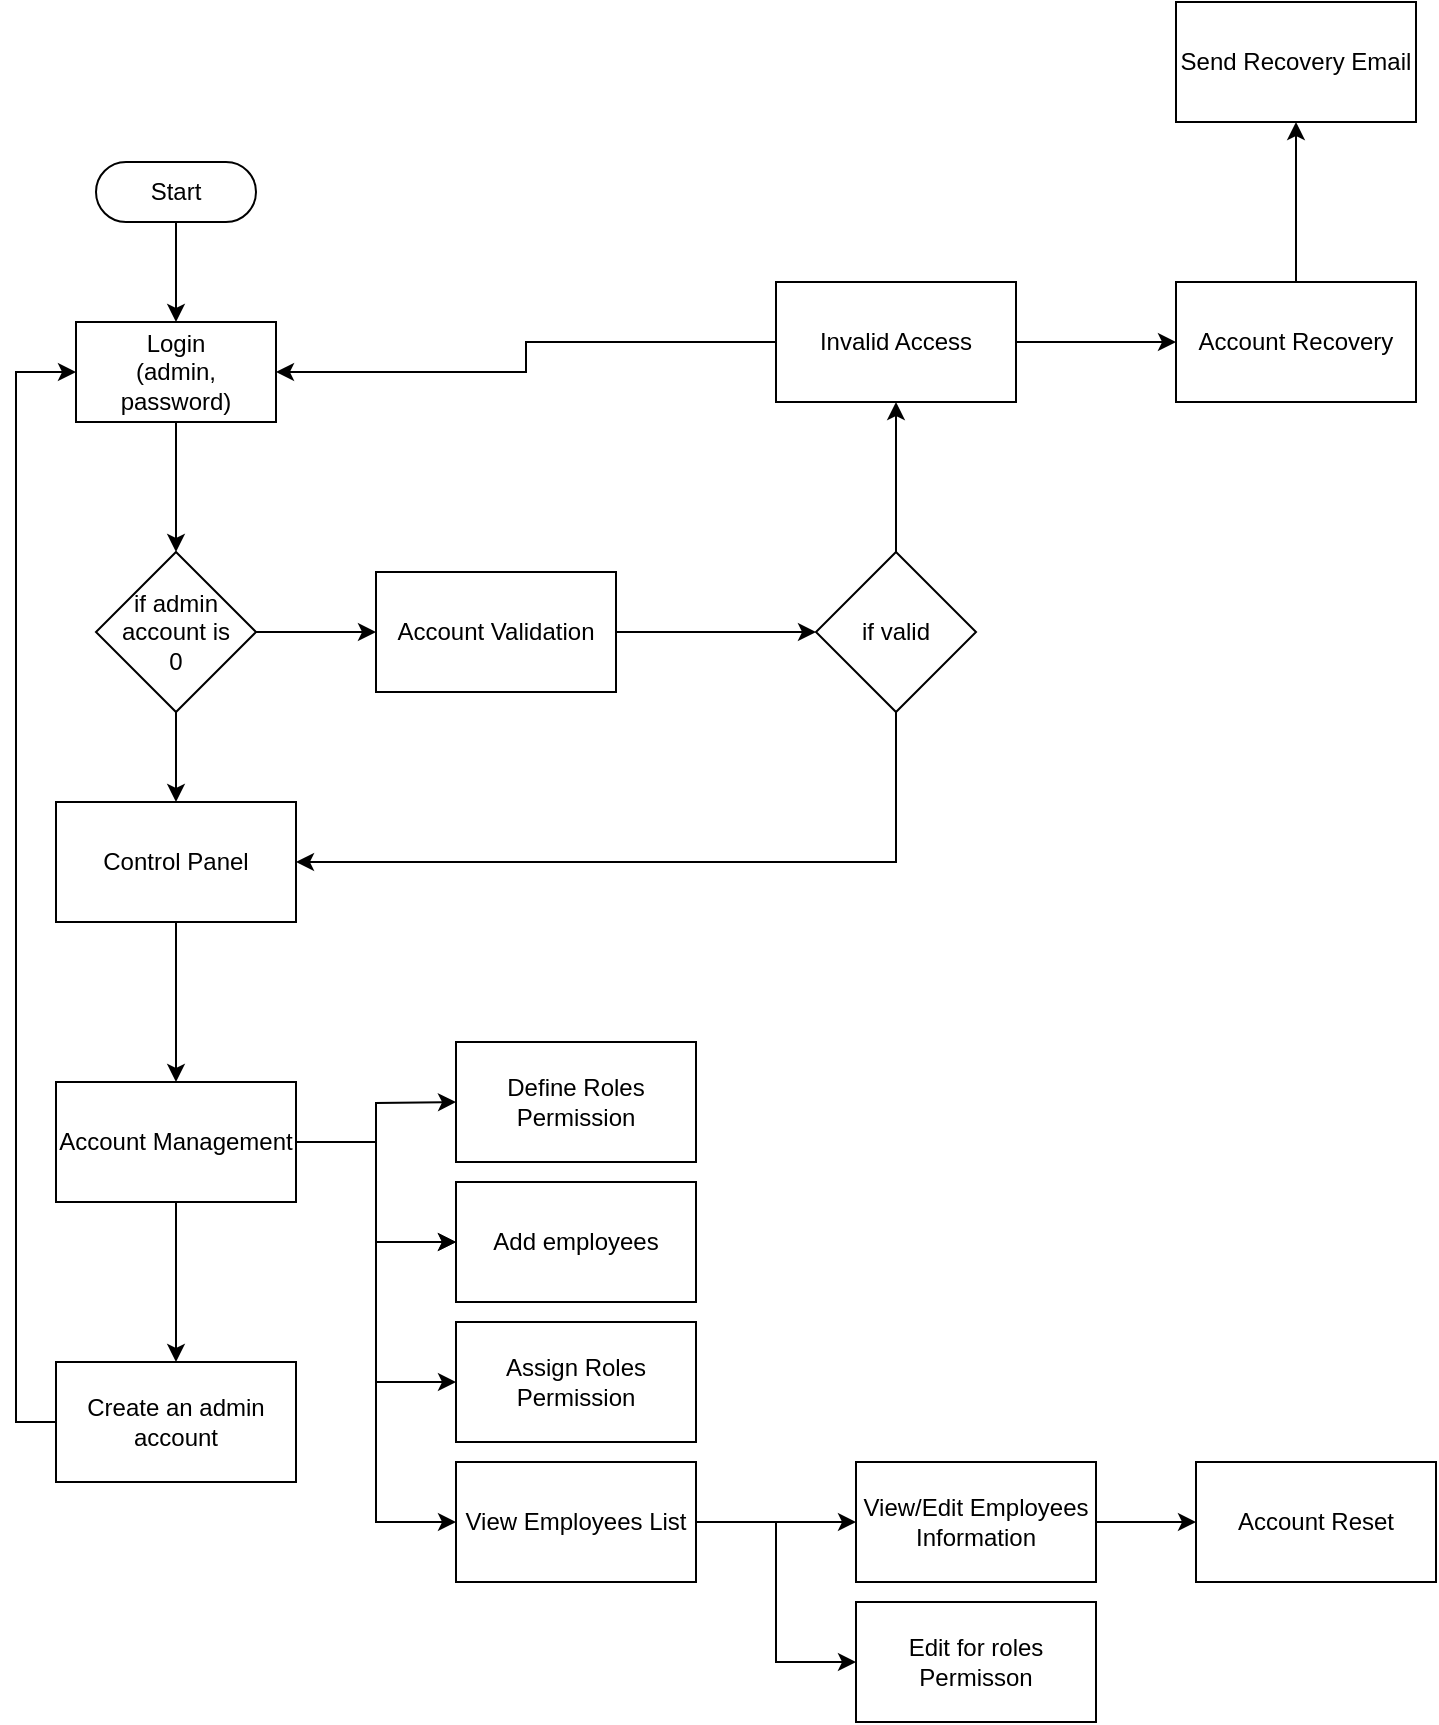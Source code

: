 <mxfile version="22.1.11" type="github" pages="2">
  <diagram name="Page-1" id="kFDiyS2dkuX98ctyRSMz">
    <mxGraphModel dx="1310" dy="908" grid="1" gridSize="10" guides="1" tooltips="1" connect="1" arrows="1" fold="1" page="1" pageScale="1" pageWidth="850" pageHeight="1100" math="0" shadow="0">
      <root>
        <mxCell id="0" />
        <mxCell id="1" parent="0" />
        <mxCell id="JGJxSm-zlvhUlnQJQaUC-3" value="" style="edgeStyle=orthogonalEdgeStyle;rounded=0;orthogonalLoop=1;jettySize=auto;html=1;" edge="1" parent="1" source="JGJxSm-zlvhUlnQJQaUC-1" target="JGJxSm-zlvhUlnQJQaUC-2">
          <mxGeometry relative="1" as="geometry" />
        </mxCell>
        <mxCell id="JGJxSm-zlvhUlnQJQaUC-1" value="Start" style="html=1;dashed=0;whiteSpace=wrap;shape=mxgraph.dfd.start" vertex="1" parent="1">
          <mxGeometry x="110" y="280" width="80" height="30" as="geometry" />
        </mxCell>
        <mxCell id="JGJxSm-zlvhUlnQJQaUC-5" value="" style="edgeStyle=orthogonalEdgeStyle;rounded=0;orthogonalLoop=1;jettySize=auto;html=1;" edge="1" parent="1" source="JGJxSm-zlvhUlnQJQaUC-2" target="JGJxSm-zlvhUlnQJQaUC-4">
          <mxGeometry relative="1" as="geometry" />
        </mxCell>
        <mxCell id="JGJxSm-zlvhUlnQJQaUC-2" value="Login&lt;br&gt;(admin, password)" style="html=1;dashed=0;whiteSpace=wrap;" vertex="1" parent="1">
          <mxGeometry x="100" y="360" width="100" height="50" as="geometry" />
        </mxCell>
        <mxCell id="JGJxSm-zlvhUlnQJQaUC-7" value="" style="edgeStyle=orthogonalEdgeStyle;rounded=0;orthogonalLoop=1;jettySize=auto;html=1;" edge="1" parent="1" source="JGJxSm-zlvhUlnQJQaUC-4" target="JGJxSm-zlvhUlnQJQaUC-6">
          <mxGeometry relative="1" as="geometry" />
        </mxCell>
        <mxCell id="JGJxSm-zlvhUlnQJQaUC-9" value="" style="edgeStyle=orthogonalEdgeStyle;rounded=0;orthogonalLoop=1;jettySize=auto;html=1;" edge="1" parent="1" source="JGJxSm-zlvhUlnQJQaUC-4" target="JGJxSm-zlvhUlnQJQaUC-8">
          <mxGeometry relative="1" as="geometry" />
        </mxCell>
        <mxCell id="JGJxSm-zlvhUlnQJQaUC-4" value="if admin account is&lt;br&gt;0" style="rhombus;whiteSpace=wrap;html=1;dashed=0;" vertex="1" parent="1">
          <mxGeometry x="110" y="475" width="80" height="80" as="geometry" />
        </mxCell>
        <mxCell id="JGJxSm-zlvhUlnQJQaUC-19" value="" style="edgeStyle=orthogonalEdgeStyle;rounded=0;orthogonalLoop=1;jettySize=auto;html=1;" edge="1" parent="1" source="JGJxSm-zlvhUlnQJQaUC-6" target="JGJxSm-zlvhUlnQJQaUC-18">
          <mxGeometry relative="1" as="geometry" />
        </mxCell>
        <mxCell id="JGJxSm-zlvhUlnQJQaUC-6" value="Control Panel" style="whiteSpace=wrap;html=1;dashed=0;" vertex="1" parent="1">
          <mxGeometry x="90" y="600" width="120" height="60" as="geometry" />
        </mxCell>
        <mxCell id="JGJxSm-zlvhUlnQJQaUC-13" value="" style="edgeStyle=orthogonalEdgeStyle;rounded=0;orthogonalLoop=1;jettySize=auto;html=1;" edge="1" parent="1" source="JGJxSm-zlvhUlnQJQaUC-8" target="JGJxSm-zlvhUlnQJQaUC-12">
          <mxGeometry relative="1" as="geometry" />
        </mxCell>
        <mxCell id="JGJxSm-zlvhUlnQJQaUC-8" value="Account Validation" style="whiteSpace=wrap;html=1;dashed=0;" vertex="1" parent="1">
          <mxGeometry x="250" y="485" width="120" height="60" as="geometry" />
        </mxCell>
        <mxCell id="JGJxSm-zlvhUlnQJQaUC-14" style="edgeStyle=orthogonalEdgeStyle;rounded=0;orthogonalLoop=1;jettySize=auto;html=1;entryX=1;entryY=0.5;entryDx=0;entryDy=0;exitX=0.5;exitY=1;exitDx=0;exitDy=0;" edge="1" parent="1" source="JGJxSm-zlvhUlnQJQaUC-12" target="JGJxSm-zlvhUlnQJQaUC-6">
          <mxGeometry relative="1" as="geometry" />
        </mxCell>
        <mxCell id="JGJxSm-zlvhUlnQJQaUC-16" value="" style="edgeStyle=orthogonalEdgeStyle;rounded=0;orthogonalLoop=1;jettySize=auto;html=1;" edge="1" parent="1" source="JGJxSm-zlvhUlnQJQaUC-12" target="JGJxSm-zlvhUlnQJQaUC-15">
          <mxGeometry relative="1" as="geometry" />
        </mxCell>
        <mxCell id="JGJxSm-zlvhUlnQJQaUC-12" value="if valid" style="rhombus;whiteSpace=wrap;html=1;dashed=0;" vertex="1" parent="1">
          <mxGeometry x="470" y="475" width="80" height="80" as="geometry" />
        </mxCell>
        <mxCell id="JGJxSm-zlvhUlnQJQaUC-17" style="edgeStyle=orthogonalEdgeStyle;rounded=0;orthogonalLoop=1;jettySize=auto;html=1;entryX=1;entryY=0.5;entryDx=0;entryDy=0;" edge="1" parent="1" source="JGJxSm-zlvhUlnQJQaUC-15" target="JGJxSm-zlvhUlnQJQaUC-2">
          <mxGeometry relative="1" as="geometry" />
        </mxCell>
        <mxCell id="JGJxSm-zlvhUlnQJQaUC-42" value="" style="edgeStyle=orthogonalEdgeStyle;rounded=0;orthogonalLoop=1;jettySize=auto;html=1;" edge="1" parent="1" source="JGJxSm-zlvhUlnQJQaUC-15" target="JGJxSm-zlvhUlnQJQaUC-41">
          <mxGeometry relative="1" as="geometry" />
        </mxCell>
        <mxCell id="JGJxSm-zlvhUlnQJQaUC-15" value="Invalid Access" style="whiteSpace=wrap;html=1;dashed=0;" vertex="1" parent="1">
          <mxGeometry x="450" y="340" width="120" height="60" as="geometry" />
        </mxCell>
        <mxCell id="JGJxSm-zlvhUlnQJQaUC-21" value="" style="edgeStyle=orthogonalEdgeStyle;rounded=0;orthogonalLoop=1;jettySize=auto;html=1;" edge="1" parent="1" source="JGJxSm-zlvhUlnQJQaUC-18" target="JGJxSm-zlvhUlnQJQaUC-20">
          <mxGeometry relative="1" as="geometry" />
        </mxCell>
        <mxCell id="JGJxSm-zlvhUlnQJQaUC-24" value="" style="edgeStyle=orthogonalEdgeStyle;rounded=0;orthogonalLoop=1;jettySize=auto;html=1;" edge="1" parent="1" source="JGJxSm-zlvhUlnQJQaUC-18" target="JGJxSm-zlvhUlnQJQaUC-23">
          <mxGeometry relative="1" as="geometry" />
        </mxCell>
        <mxCell id="JGJxSm-zlvhUlnQJQaUC-27" value="" style="edgeStyle=orthogonalEdgeStyle;rounded=0;orthogonalLoop=1;jettySize=auto;html=1;" edge="1" parent="1" source="JGJxSm-zlvhUlnQJQaUC-18" target="JGJxSm-zlvhUlnQJQaUC-23">
          <mxGeometry relative="1" as="geometry" />
        </mxCell>
        <mxCell id="JGJxSm-zlvhUlnQJQaUC-28" style="edgeStyle=orthogonalEdgeStyle;rounded=0;orthogonalLoop=1;jettySize=auto;html=1;" edge="1" parent="1" source="JGJxSm-zlvhUlnQJQaUC-18">
          <mxGeometry relative="1" as="geometry">
            <mxPoint x="290" y="750" as="targetPoint" />
          </mxGeometry>
        </mxCell>
        <mxCell id="JGJxSm-zlvhUlnQJQaUC-32" style="edgeStyle=orthogonalEdgeStyle;rounded=0;orthogonalLoop=1;jettySize=auto;html=1;entryX=0;entryY=0.5;entryDx=0;entryDy=0;" edge="1" parent="1" source="JGJxSm-zlvhUlnQJQaUC-18" target="JGJxSm-zlvhUlnQJQaUC-30">
          <mxGeometry relative="1" as="geometry" />
        </mxCell>
        <mxCell id="JGJxSm-zlvhUlnQJQaUC-34" style="edgeStyle=orthogonalEdgeStyle;rounded=0;orthogonalLoop=1;jettySize=auto;html=1;entryX=0;entryY=0.5;entryDx=0;entryDy=0;" edge="1" parent="1" source="JGJxSm-zlvhUlnQJQaUC-18" target="JGJxSm-zlvhUlnQJQaUC-33">
          <mxGeometry relative="1" as="geometry" />
        </mxCell>
        <mxCell id="JGJxSm-zlvhUlnQJQaUC-18" value="Account Management" style="whiteSpace=wrap;html=1;dashed=0;" vertex="1" parent="1">
          <mxGeometry x="90" y="740" width="120" height="60" as="geometry" />
        </mxCell>
        <mxCell id="JGJxSm-zlvhUlnQJQaUC-22" style="edgeStyle=orthogonalEdgeStyle;rounded=0;orthogonalLoop=1;jettySize=auto;html=1;entryX=0;entryY=0.5;entryDx=0;entryDy=0;exitX=0;exitY=0.5;exitDx=0;exitDy=0;" edge="1" parent="1" source="JGJxSm-zlvhUlnQJQaUC-20" target="JGJxSm-zlvhUlnQJQaUC-2">
          <mxGeometry relative="1" as="geometry" />
        </mxCell>
        <mxCell id="JGJxSm-zlvhUlnQJQaUC-20" value="Create an admin account" style="whiteSpace=wrap;html=1;dashed=0;" vertex="1" parent="1">
          <mxGeometry x="90" y="880" width="120" height="60" as="geometry" />
        </mxCell>
        <mxCell id="JGJxSm-zlvhUlnQJQaUC-23" value="Add employees" style="whiteSpace=wrap;html=1;dashed=0;" vertex="1" parent="1">
          <mxGeometry x="290" y="790" width="120" height="60" as="geometry" />
        </mxCell>
        <mxCell id="JGJxSm-zlvhUlnQJQaUC-29" value="Define Roles Permission" style="whiteSpace=wrap;html=1;dashed=0;" vertex="1" parent="1">
          <mxGeometry x="290" y="720" width="120" height="60" as="geometry" />
        </mxCell>
        <mxCell id="JGJxSm-zlvhUlnQJQaUC-30" value="Assign Roles Permission" style="whiteSpace=wrap;html=1;dashed=0;" vertex="1" parent="1">
          <mxGeometry x="290" y="860" width="120" height="60" as="geometry" />
        </mxCell>
        <mxCell id="JGJxSm-zlvhUlnQJQaUC-36" value="" style="edgeStyle=orthogonalEdgeStyle;rounded=0;orthogonalLoop=1;jettySize=auto;html=1;" edge="1" parent="1" source="JGJxSm-zlvhUlnQJQaUC-33" target="JGJxSm-zlvhUlnQJQaUC-35">
          <mxGeometry relative="1" as="geometry" />
        </mxCell>
        <mxCell id="JGJxSm-zlvhUlnQJQaUC-38" style="edgeStyle=orthogonalEdgeStyle;rounded=0;orthogonalLoop=1;jettySize=auto;html=1;entryX=0;entryY=0.5;entryDx=0;entryDy=0;" edge="1" parent="1" source="JGJxSm-zlvhUlnQJQaUC-33" target="JGJxSm-zlvhUlnQJQaUC-37">
          <mxGeometry relative="1" as="geometry" />
        </mxCell>
        <mxCell id="JGJxSm-zlvhUlnQJQaUC-33" value="View Employees List" style="whiteSpace=wrap;html=1;dashed=0;" vertex="1" parent="1">
          <mxGeometry x="290" y="930" width="120" height="60" as="geometry" />
        </mxCell>
        <mxCell id="JGJxSm-zlvhUlnQJQaUC-40" value="" style="edgeStyle=orthogonalEdgeStyle;rounded=0;orthogonalLoop=1;jettySize=auto;html=1;" edge="1" parent="1" source="JGJxSm-zlvhUlnQJQaUC-35" target="JGJxSm-zlvhUlnQJQaUC-39">
          <mxGeometry relative="1" as="geometry" />
        </mxCell>
        <mxCell id="JGJxSm-zlvhUlnQJQaUC-35" value="View/Edit Employees Information" style="whiteSpace=wrap;html=1;dashed=0;" vertex="1" parent="1">
          <mxGeometry x="490" y="930" width="120" height="60" as="geometry" />
        </mxCell>
        <mxCell id="JGJxSm-zlvhUlnQJQaUC-37" value="Edit for roles Permisson" style="whiteSpace=wrap;html=1;dashed=0;" vertex="1" parent="1">
          <mxGeometry x="490" y="1000" width="120" height="60" as="geometry" />
        </mxCell>
        <mxCell id="JGJxSm-zlvhUlnQJQaUC-39" value="Account Reset" style="whiteSpace=wrap;html=1;dashed=0;" vertex="1" parent="1">
          <mxGeometry x="660" y="930" width="120" height="60" as="geometry" />
        </mxCell>
        <mxCell id="JGJxSm-zlvhUlnQJQaUC-44" value="" style="edgeStyle=orthogonalEdgeStyle;rounded=0;orthogonalLoop=1;jettySize=auto;html=1;" edge="1" parent="1" source="JGJxSm-zlvhUlnQJQaUC-41" target="JGJxSm-zlvhUlnQJQaUC-43">
          <mxGeometry relative="1" as="geometry" />
        </mxCell>
        <mxCell id="JGJxSm-zlvhUlnQJQaUC-41" value="Account Recovery" style="whiteSpace=wrap;html=1;dashed=0;" vertex="1" parent="1">
          <mxGeometry x="650" y="340" width="120" height="60" as="geometry" />
        </mxCell>
        <mxCell id="JGJxSm-zlvhUlnQJQaUC-43" value="Send Recovery Email" style="whiteSpace=wrap;html=1;dashed=0;" vertex="1" parent="1">
          <mxGeometry x="650" y="200" width="120" height="60" as="geometry" />
        </mxCell>
      </root>
    </mxGraphModel>
  </diagram>
  <diagram id="5wxOtizQEG3x1_Q8t813" name="Page-2">
    <mxGraphModel dx="683" dy="477" grid="1" gridSize="10" guides="1" tooltips="1" connect="1" arrows="1" fold="1" page="1" pageScale="1" pageWidth="850" pageHeight="1100" math="0" shadow="0">
      <root>
        <mxCell id="0" />
        <mxCell id="1" parent="0" />
        <mxCell id="uhINmlfB8XAK70N3ce0a-32" style="edgeStyle=orthogonalEdgeStyle;rounded=0;orthogonalLoop=1;jettySize=auto;html=1;entryX=0.5;entryY=1;entryDx=0;entryDy=0;" edge="1" parent="1" source="uhINmlfB8XAK70N3ce0a-2" target="uhINmlfB8XAK70N3ce0a-4">
          <mxGeometry relative="1" as="geometry" />
        </mxCell>
        <mxCell id="uhINmlfB8XAK70N3ce0a-33" style="edgeStyle=orthogonalEdgeStyle;rounded=0;orthogonalLoop=1;jettySize=auto;html=1;" edge="1" parent="1" source="uhINmlfB8XAK70N3ce0a-2" target="uhINmlfB8XAK70N3ce0a-3">
          <mxGeometry relative="1" as="geometry" />
        </mxCell>
        <mxCell id="uhINmlfB8XAK70N3ce0a-2" value="TPS" style="shape=ellipse;html=1;dashed=0;whiteSpace=wrap;aspect=fixed;perimeter=ellipsePerimeter;" vertex="1" parent="1">
          <mxGeometry x="335" y="460" width="180" height="180" as="geometry" />
        </mxCell>
        <mxCell id="uhINmlfB8XAK70N3ce0a-35" value="" style="edgeStyle=orthogonalEdgeStyle;rounded=0;orthogonalLoop=1;jettySize=auto;html=1;" edge="1" parent="1" source="uhINmlfB8XAK70N3ce0a-3" target="uhINmlfB8XAK70N3ce0a-34">
          <mxGeometry relative="1" as="geometry" />
        </mxCell>
        <mxCell id="uhINmlfB8XAK70N3ce0a-38" style="edgeStyle=orthogonalEdgeStyle;rounded=0;orthogonalLoop=1;jettySize=auto;html=1;entryX=0;entryY=0.5;entryDx=0;entryDy=0;" edge="1" parent="1" source="uhINmlfB8XAK70N3ce0a-3" target="uhINmlfB8XAK70N3ce0a-36">
          <mxGeometry relative="1" as="geometry" />
        </mxCell>
        <mxCell id="uhINmlfB8XAK70N3ce0a-3" value="Stock Control &amp;amp; Management" style="shape=ellipse;html=1;dashed=0;whiteSpace=wrap;aspect=fixed;perimeter=ellipsePerimeter;" vertex="1" parent="1">
          <mxGeometry x="335" y="810" width="180" height="180" as="geometry" />
        </mxCell>
        <mxCell id="uhINmlfB8XAK70N3ce0a-28" value="" style="edgeStyle=orthogonalEdgeStyle;rounded=0;orthogonalLoop=1;jettySize=auto;html=1;" edge="1" parent="1" source="uhINmlfB8XAK70N3ce0a-4" target="uhINmlfB8XAK70N3ce0a-27">
          <mxGeometry relative="1" as="geometry" />
        </mxCell>
        <mxCell id="uhINmlfB8XAK70N3ce0a-31" style="edgeStyle=orthogonalEdgeStyle;rounded=0;orthogonalLoop=1;jettySize=auto;html=1;entryX=0;entryY=0.5;entryDx=0;entryDy=0;" edge="1" parent="1" source="uhINmlfB8XAK70N3ce0a-4" target="uhINmlfB8XAK70N3ce0a-30">
          <mxGeometry relative="1" as="geometry" />
        </mxCell>
        <mxCell id="uhINmlfB8XAK70N3ce0a-4" value="POS" style="shape=ellipse;html=1;dashed=0;whiteSpace=wrap;aspect=fixed;perimeter=ellipsePerimeter;" vertex="1" parent="1">
          <mxGeometry x="335" y="110" width="180" height="180" as="geometry" />
        </mxCell>
        <mxCell id="uhINmlfB8XAK70N3ce0a-9" value="" style="edgeStyle=orthogonalEdgeStyle;rounded=0;orthogonalLoop=1;jettySize=auto;html=1;" edge="1" parent="1" source="uhINmlfB8XAK70N3ce0a-7" target="uhINmlfB8XAK70N3ce0a-8">
          <mxGeometry relative="1" as="geometry" />
        </mxCell>
        <mxCell id="uhINmlfB8XAK70N3ce0a-7" value="Landing page&lt;br&gt;Login" style="html=1;dashed=0;whiteSpace=wrap;" vertex="1" parent="1">
          <mxGeometry x="20" y="180" width="100" height="50" as="geometry" />
        </mxCell>
        <mxCell id="uhINmlfB8XAK70N3ce0a-11" value="" style="edgeStyle=orthogonalEdgeStyle;rounded=0;orthogonalLoop=1;jettySize=auto;html=1;" edge="1" parent="1" source="uhINmlfB8XAK70N3ce0a-8" target="uhINmlfB8XAK70N3ce0a-10">
          <mxGeometry relative="1" as="geometry" />
        </mxCell>
        <mxCell id="uhINmlfB8XAK70N3ce0a-8" value="If Valid" style="rhombus;whiteSpace=wrap;html=1;dashed=0;" vertex="1" parent="1">
          <mxGeometry x="30" y="295" width="80" height="80" as="geometry" />
        </mxCell>
        <mxCell id="uhINmlfB8XAK70N3ce0a-12" style="edgeStyle=orthogonalEdgeStyle;rounded=0;orthogonalLoop=1;jettySize=auto;html=1;entryX=0;entryY=0.5;entryDx=0;entryDy=0;" edge="1" parent="1" source="uhINmlfB8XAK70N3ce0a-10" target="uhINmlfB8XAK70N3ce0a-4">
          <mxGeometry relative="1" as="geometry" />
        </mxCell>
        <mxCell id="uhINmlfB8XAK70N3ce0a-13" style="edgeStyle=orthogonalEdgeStyle;rounded=0;orthogonalLoop=1;jettySize=auto;html=1;" edge="1" parent="1" source="uhINmlfB8XAK70N3ce0a-10" target="uhINmlfB8XAK70N3ce0a-2">
          <mxGeometry relative="1" as="geometry" />
        </mxCell>
        <mxCell id="uhINmlfB8XAK70N3ce0a-14" style="edgeStyle=orthogonalEdgeStyle;rounded=0;orthogonalLoop=1;jettySize=auto;html=1;entryX=0;entryY=0.5;entryDx=0;entryDy=0;" edge="1" parent="1" source="uhINmlfB8XAK70N3ce0a-10" target="uhINmlfB8XAK70N3ce0a-3">
          <mxGeometry relative="1" as="geometry" />
        </mxCell>
        <mxCell id="uhINmlfB8XAK70N3ce0a-10" value="Check Role Permission" style="whiteSpace=wrap;html=1;dashed=0;" vertex="1" parent="1">
          <mxGeometry x="10" y="415" width="120" height="60" as="geometry" />
        </mxCell>
        <mxCell id="uhINmlfB8XAK70N3ce0a-18" value="" style="edgeStyle=orthogonalEdgeStyle;rounded=0;orthogonalLoop=1;jettySize=auto;html=1;" edge="1" parent="1" source="uhINmlfB8XAK70N3ce0a-15" target="uhINmlfB8XAK70N3ce0a-17">
          <mxGeometry relative="1" as="geometry" />
        </mxCell>
        <mxCell id="uhINmlfB8XAK70N3ce0a-15" value="Display Product" style="whiteSpace=wrap;html=1;dashed=0;" vertex="1" parent="1">
          <mxGeometry x="720" y="170" width="120" height="60" as="geometry" />
        </mxCell>
        <mxCell id="uhINmlfB8XAK70N3ce0a-20" value="" style="edgeStyle=orthogonalEdgeStyle;rounded=0;orthogonalLoop=1;jettySize=auto;html=1;" edge="1" parent="1" source="uhINmlfB8XAK70N3ce0a-17" target="uhINmlfB8XAK70N3ce0a-19">
          <mxGeometry relative="1" as="geometry" />
        </mxCell>
        <mxCell id="uhINmlfB8XAK70N3ce0a-22" value="" style="edgeStyle=orthogonalEdgeStyle;rounded=0;orthogonalLoop=1;jettySize=auto;html=1;" edge="1" parent="1" source="uhINmlfB8XAK70N3ce0a-17" target="uhINmlfB8XAK70N3ce0a-21">
          <mxGeometry relative="1" as="geometry" />
        </mxCell>
        <mxCell id="uhINmlfB8XAK70N3ce0a-24" value="" style="edgeStyle=orthogonalEdgeStyle;rounded=0;orthogonalLoop=1;jettySize=auto;html=1;" edge="1" parent="1" source="uhINmlfB8XAK70N3ce0a-17" target="uhINmlfB8XAK70N3ce0a-23">
          <mxGeometry relative="1" as="geometry" />
        </mxCell>
        <mxCell id="uhINmlfB8XAK70N3ce0a-63" style="edgeStyle=orthogonalEdgeStyle;rounded=0;orthogonalLoop=1;jettySize=auto;html=1;entryX=0;entryY=0.5;entryDx=0;entryDy=0;" edge="1" parent="1" source="uhINmlfB8XAK70N3ce0a-17" target="uhINmlfB8XAK70N3ce0a-62">
          <mxGeometry relative="1" as="geometry" />
        </mxCell>
        <mxCell id="uhINmlfB8XAK70N3ce0a-17" value="Select Product" style="whiteSpace=wrap;html=1;dashed=0;" vertex="1" parent="1">
          <mxGeometry x="860" y="170" width="120" height="60" as="geometry" />
        </mxCell>
        <mxCell id="uhINmlfB8XAK70N3ce0a-19" value="Check Out" style="whiteSpace=wrap;html=1;dashed=0;" vertex="1" parent="1">
          <mxGeometry x="1020" y="170" width="120" height="60" as="geometry" />
        </mxCell>
        <mxCell id="uhINmlfB8XAK70N3ce0a-21" value="+/-&lt;br&gt;To increase or reduce&lt;br&gt;quantity" style="whiteSpace=wrap;html=1;dashed=0;" vertex="1" parent="1">
          <mxGeometry x="860" y="270" width="120" height="60" as="geometry" />
        </mxCell>
        <mxCell id="uhINmlfB8XAK70N3ce0a-25" style="edgeStyle=orthogonalEdgeStyle;rounded=0;orthogonalLoop=1;jettySize=auto;html=1;" edge="1" parent="1" source="uhINmlfB8XAK70N3ce0a-23" target="uhINmlfB8XAK70N3ce0a-15">
          <mxGeometry relative="1" as="geometry" />
        </mxCell>
        <mxCell id="uhINmlfB8XAK70N3ce0a-23" value="Cancel Transaction" style="whiteSpace=wrap;html=1;dashed=0;" vertex="1" parent="1">
          <mxGeometry x="860" y="90" width="120" height="60" as="geometry" />
        </mxCell>
        <mxCell id="uhINmlfB8XAK70N3ce0a-29" value="" style="edgeStyle=orthogonalEdgeStyle;rounded=0;orthogonalLoop=1;jettySize=auto;html=1;" edge="1" parent="1" source="uhINmlfB8XAK70N3ce0a-27" target="uhINmlfB8XAK70N3ce0a-15">
          <mxGeometry relative="1" as="geometry" />
        </mxCell>
        <mxCell id="uhINmlfB8XAK70N3ce0a-27" value="New Transaction" style="whiteSpace=wrap;html=1;dashed=0;" vertex="1" parent="1">
          <mxGeometry x="560" y="170" width="120" height="60" as="geometry" />
        </mxCell>
        <mxCell id="uhINmlfB8XAK70N3ce0a-30" value="Logout" style="whiteSpace=wrap;html=1;dashed=0;" vertex="1" parent="1">
          <mxGeometry x="560" y="250" width="120" height="60" as="geometry" />
        </mxCell>
        <mxCell id="uhINmlfB8XAK70N3ce0a-41" value="" style="edgeStyle=orthogonalEdgeStyle;rounded=0;orthogonalLoop=1;jettySize=auto;html=1;" edge="1" parent="1" source="uhINmlfB8XAK70N3ce0a-34" target="uhINmlfB8XAK70N3ce0a-40">
          <mxGeometry relative="1" as="geometry" />
        </mxCell>
        <mxCell id="uhINmlfB8XAK70N3ce0a-46" value="Add" style="edgeLabel;html=1;align=center;verticalAlign=middle;resizable=0;points=[];" vertex="1" connectable="0" parent="uhINmlfB8XAK70N3ce0a-41">
          <mxGeometry x="-0.44" y="1" relative="1" as="geometry">
            <mxPoint as="offset" />
          </mxGeometry>
        </mxCell>
        <mxCell id="uhINmlfB8XAK70N3ce0a-34" value="New Product" style="whiteSpace=wrap;html=1;dashed=0;" vertex="1" parent="1">
          <mxGeometry x="550" y="870" width="120" height="60" as="geometry" />
        </mxCell>
        <mxCell id="uhINmlfB8XAK70N3ce0a-42" style="edgeStyle=orthogonalEdgeStyle;rounded=0;orthogonalLoop=1;jettySize=auto;html=1;entryX=0;entryY=0.5;entryDx=0;entryDy=0;" edge="1" parent="1" source="uhINmlfB8XAK70N3ce0a-36" target="uhINmlfB8XAK70N3ce0a-40">
          <mxGeometry relative="1" as="geometry" />
        </mxCell>
        <mxCell id="uhINmlfB8XAK70N3ce0a-43" value="View/Edit" style="edgeLabel;html=1;align=center;verticalAlign=middle;resizable=0;points=[];" vertex="1" connectable="0" parent="uhINmlfB8XAK70N3ce0a-42">
          <mxGeometry x="0.13" relative="1" as="geometry">
            <mxPoint as="offset" />
          </mxGeometry>
        </mxCell>
        <mxCell id="uhINmlfB8XAK70N3ce0a-36" value="Product List" style="whiteSpace=wrap;html=1;dashed=0;" vertex="1" parent="1">
          <mxGeometry x="550" y="940" width="120" height="60" as="geometry" />
        </mxCell>
        <mxCell id="uhINmlfB8XAK70N3ce0a-50" value="" style="edgeStyle=orthogonalEdgeStyle;rounded=0;orthogonalLoop=1;jettySize=auto;html=1;" edge="1" parent="1" source="uhINmlfB8XAK70N3ce0a-37" target="uhINmlfB8XAK70N3ce0a-49">
          <mxGeometry relative="1" as="geometry" />
        </mxCell>
        <mxCell id="uhINmlfB8XAK70N3ce0a-58" style="edgeStyle=orthogonalEdgeStyle;rounded=0;orthogonalLoop=1;jettySize=auto;html=1;entryX=0;entryY=0.5;entryDx=0;entryDy=0;" edge="1" parent="1" source="uhINmlfB8XAK70N3ce0a-37" target="uhINmlfB8XAK70N3ce0a-57">
          <mxGeometry relative="1" as="geometry" />
        </mxCell>
        <mxCell id="uhINmlfB8XAK70N3ce0a-37" value="Reports" style="whiteSpace=wrap;html=1;dashed=0;" vertex="1" parent="1">
          <mxGeometry x="550" y="1010" width="120" height="60" as="geometry" />
        </mxCell>
        <mxCell id="uhINmlfB8XAK70N3ce0a-40" value="Product Information" style="whiteSpace=wrap;html=1;dashed=0;" vertex="1" parent="1">
          <mxGeometry x="770" y="870" width="120" height="60" as="geometry" />
        </mxCell>
        <mxCell id="uhINmlfB8XAK70N3ce0a-49" value="Dailly" style="whiteSpace=wrap;html=1;dashed=0;" vertex="1" parent="1">
          <mxGeometry x="710" y="1010" width="120" height="60" as="geometry" />
        </mxCell>
        <mxCell id="uhINmlfB8XAK70N3ce0a-54" value="Monthly" style="whiteSpace=wrap;html=1;dashed=0;" vertex="1" parent="1">
          <mxGeometry x="710" y="1080" width="120" height="60" as="geometry" />
        </mxCell>
        <mxCell id="uhINmlfB8XAK70N3ce0a-56" style="edgeStyle=orthogonalEdgeStyle;rounded=0;orthogonalLoop=1;jettySize=auto;html=1;entryX=-0.004;entryY=0.618;entryDx=0;entryDy=0;entryPerimeter=0;" edge="1" parent="1" source="uhINmlfB8XAK70N3ce0a-37" target="uhINmlfB8XAK70N3ce0a-54">
          <mxGeometry relative="1" as="geometry" />
        </mxCell>
        <mxCell id="uhINmlfB8XAK70N3ce0a-57" value="Annualy" style="whiteSpace=wrap;html=1;dashed=0;" vertex="1" parent="1">
          <mxGeometry x="710" y="1150" width="120" height="60" as="geometry" />
        </mxCell>
        <mxCell id="uhINmlfB8XAK70N3ce0a-60" value="Stock Audit Log" style="whiteSpace=wrap;html=1;dashed=0;" vertex="1" parent="1">
          <mxGeometry x="710" y="1220" width="120" height="60" as="geometry" />
        </mxCell>
        <mxCell id="uhINmlfB8XAK70N3ce0a-61" style="edgeStyle=orthogonalEdgeStyle;rounded=0;orthogonalLoop=1;jettySize=auto;html=1;entryX=0;entryY=0.595;entryDx=0;entryDy=0;entryPerimeter=0;" edge="1" parent="1" source="uhINmlfB8XAK70N3ce0a-37" target="uhINmlfB8XAK70N3ce0a-60">
          <mxGeometry relative="1" as="geometry" />
        </mxCell>
        <mxCell id="uhINmlfB8XAK70N3ce0a-62" value="Print Receipt" style="whiteSpace=wrap;html=1;dashed=0;" vertex="1" parent="1">
          <mxGeometry x="1020" y="240" width="120" height="60" as="geometry" />
        </mxCell>
        <mxCell id="uhINmlfB8XAK70N3ce0a-65" style="edgeStyle=orthogonalEdgeStyle;rounded=0;orthogonalLoop=1;jettySize=auto;html=1;entryX=-0.007;entryY=0.579;entryDx=0;entryDy=0;entryPerimeter=0;" edge="1" parent="1" source="uhINmlfB8XAK70N3ce0a-3" target="uhINmlfB8XAK70N3ce0a-37">
          <mxGeometry relative="1" as="geometry" />
        </mxCell>
      </root>
    </mxGraphModel>
  </diagram>
</mxfile>
